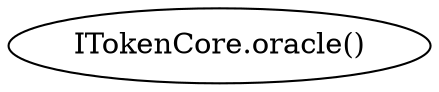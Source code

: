 digraph "" {
	graph [bb="0,0,180.25,36"];
	node [label="\N"];
	"ITokenCore.oracle()"	 [height=0.5,
		pos="90.124,18",
		width=2.5034];
}
digraph "" {
	graph [bb="0,0,180.25,36"];
	node [label="\N"];
	"ITokenCore.oracle()"	 [height=0.5,
		pos="90.124,18",
		width=2.5034];
}
digraph "" {
	graph [bb="0,0,180.25,36"];
	node [label="\N"];
	"ITokenCore.oracle()"	 [height=0.5,
		pos="90.124,18",
		width=2.5034];
}
digraph "" {
	graph [bb="0,0,180.25,36"];
	node [label="\N"];
	"ITokenCore.oracle()"	 [height=0.5,
		pos="90.124,18",
		width=2.5034];
}
digraph "" {
	graph [bb="0,0,180.25,36"];
	node [label="\N"];
	"ITokenCore.oracle()"	 [height=0.5,
		pos="90.124,18",
		width=2.5034];
}
